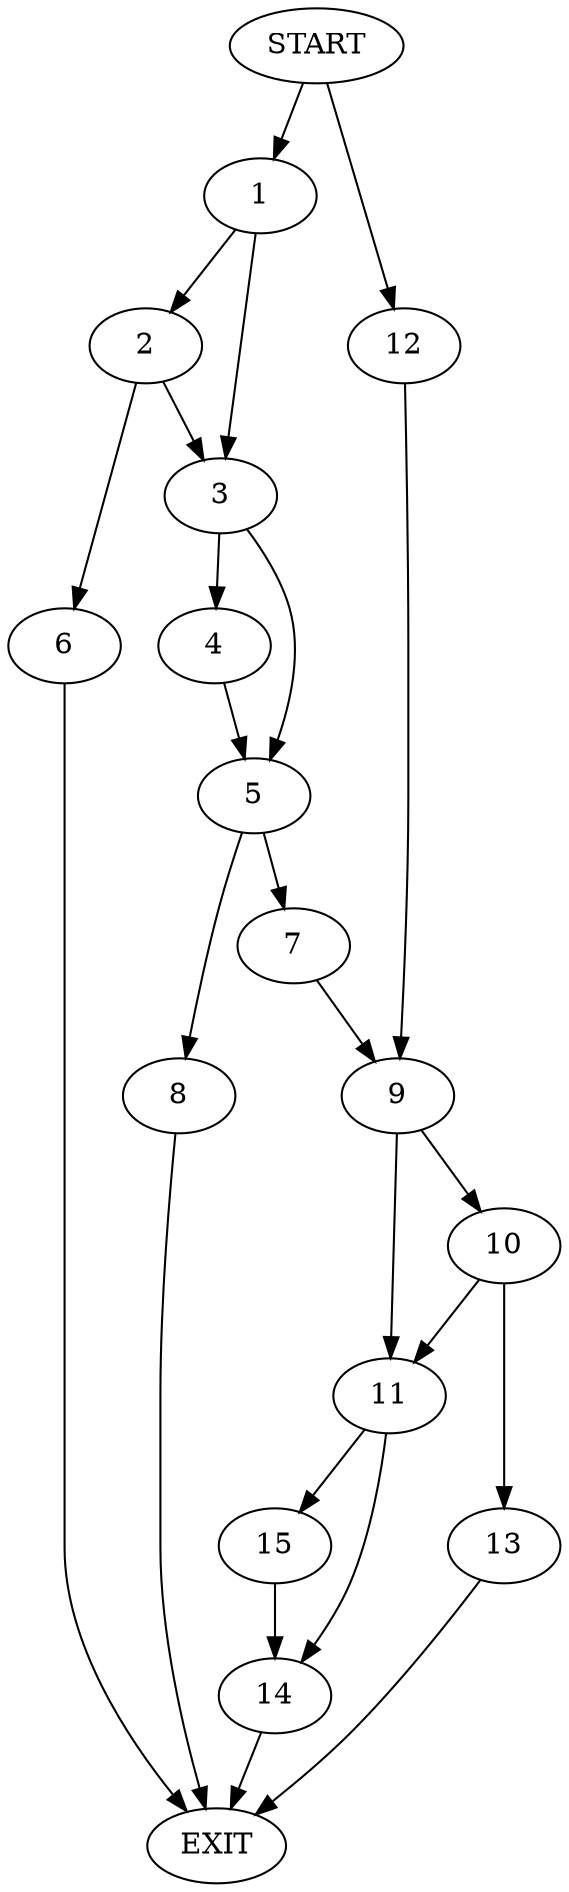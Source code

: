 digraph {
0 [label="START"]
16 [label="EXIT"]
0 -> 1
1 -> 2
1 -> 3
3 -> 4
3 -> 5
2 -> 6
2 -> 3
6 -> 16
4 -> 5
5 -> 7
5 -> 8
7 -> 9
8 -> 16
9 -> 10
9 -> 11
0 -> 12
12 -> 9
10 -> 13
10 -> 11
11 -> 14
11 -> 15
13 -> 16
14 -> 16
15 -> 14
}

